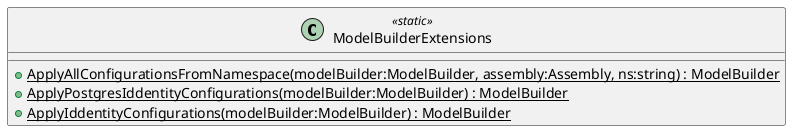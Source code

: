 @startuml
class ModelBuilderExtensions <<static>> {
    + {static} ApplyAllConfigurationsFromNamespace(modelBuilder:ModelBuilder, assembly:Assembly, ns:string) : ModelBuilder
    + {static} ApplyPostgresIddentityConfigurations(modelBuilder:ModelBuilder) : ModelBuilder
    + {static} ApplyIddentityConfigurations(modelBuilder:ModelBuilder) : ModelBuilder
}
@enduml
